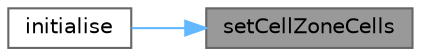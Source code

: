 digraph "setCellZoneCells"
{
 // LATEX_PDF_SIZE
  bgcolor="transparent";
  edge [fontname=Helvetica,fontsize=10,labelfontname=Helvetica,labelfontsize=10];
  node [fontname=Helvetica,fontsize=10,shape=box,height=0.2,width=0.4];
  rankdir="RL";
  Node1 [id="Node000001",label="setCellZoneCells",height=0.2,width=0.4,color="gray40", fillcolor="grey60", style="filled", fontcolor="black",tooltip=" "];
  Node1 -> Node2 [id="edge1_Node000001_Node000002",dir="back",color="steelblue1",style="solid",tooltip=" "];
  Node2 [id="Node000002",label="initialise",height=0.2,width=0.4,color="grey40", fillcolor="white", style="filled",URL="$classFoam_1_1functionObjects_1_1sizeDistribution.html#a64b2d7a28364c2ec1f1123d4633d20d5",tooltip=" "];
}
